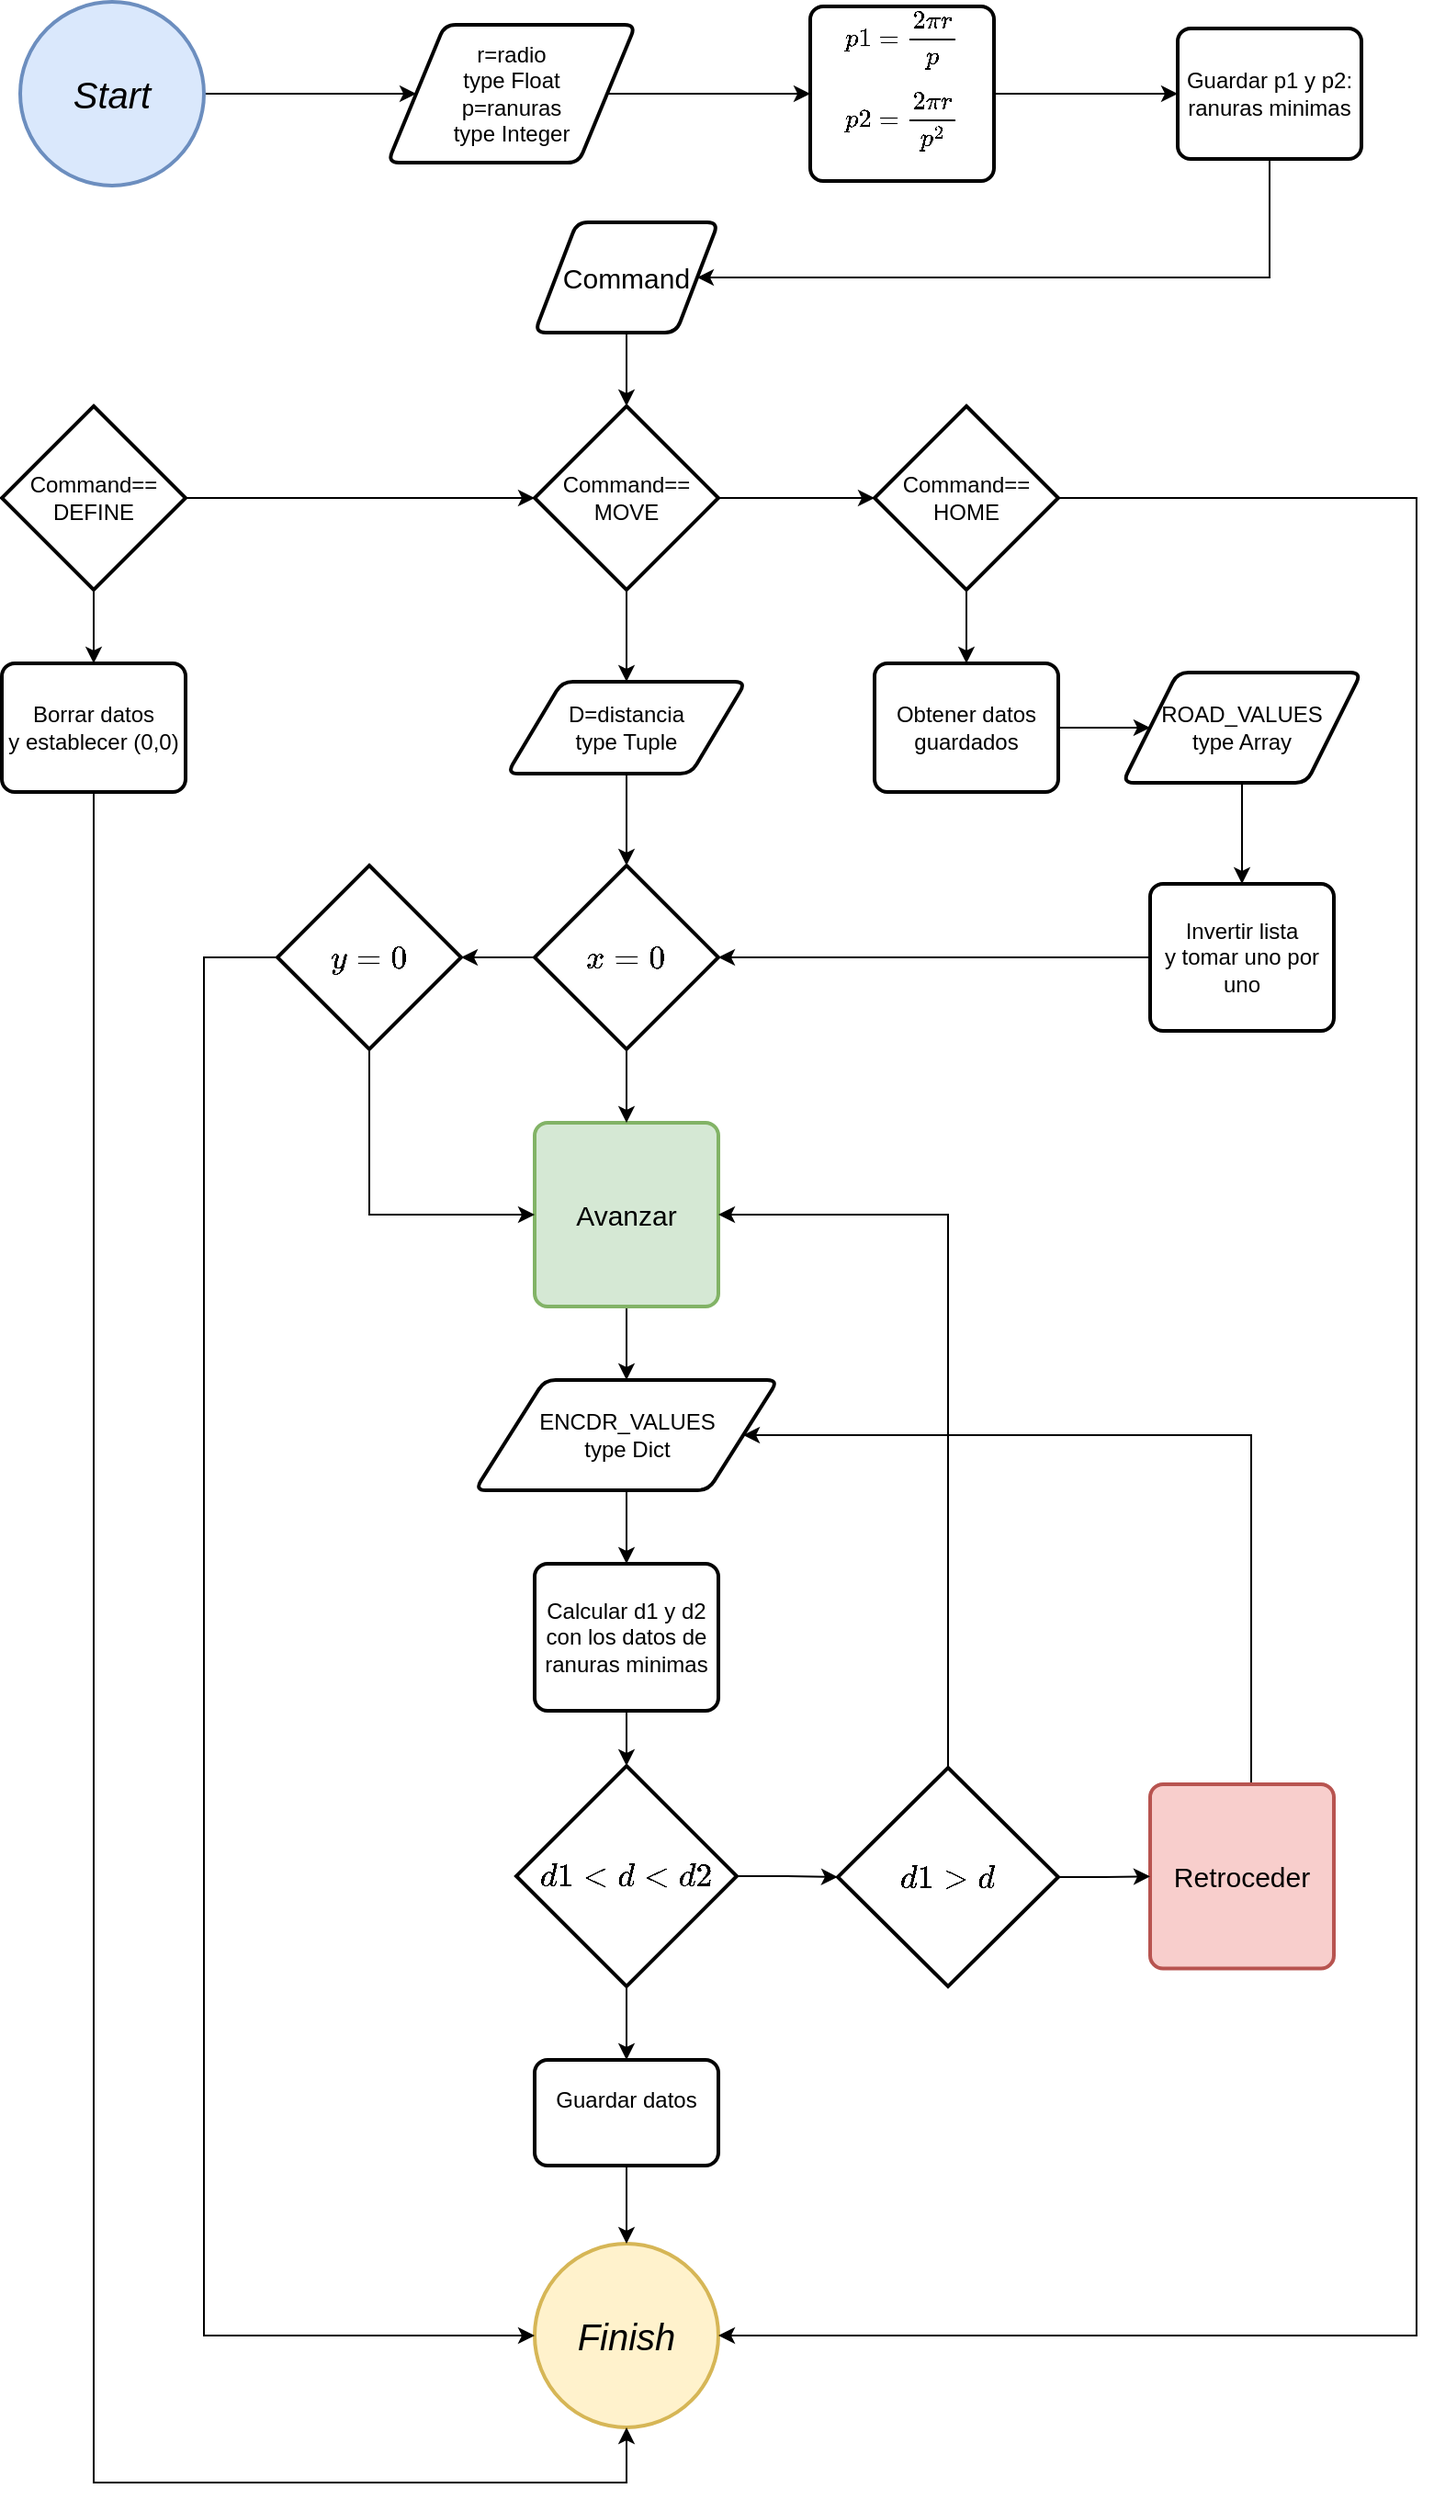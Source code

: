 <mxfile version="21.1.6" type="github">
  <diagram name="Página-1" id="Wb2sdP-foGY910zdMe5R">
    <mxGraphModel dx="1414" dy="1940" grid="1" gridSize="10" guides="1" tooltips="1" connect="1" arrows="1" fold="1" page="1" pageScale="1" pageWidth="827" pageHeight="1169" math="1" shadow="0">
      <root>
        <mxCell id="0" />
        <mxCell id="1" parent="0" />
        <mxCell id="2SVSXBVDucoTbBnyecis-43" style="edgeStyle=orthogonalEdgeStyle;rounded=0;orthogonalLoop=1;jettySize=auto;html=1;entryX=0;entryY=0.5;entryDx=0;entryDy=0;" edge="1" parent="1" source="uxVfwHRj6BvU52MU_2wL-2" target="2SVSXBVDucoTbBnyecis-45">
          <mxGeometry relative="1" as="geometry" />
        </mxCell>
        <mxCell id="uxVfwHRj6BvU52MU_2wL-2" value="&lt;font style=&quot;font-size: 20px;&quot;&gt;&lt;i&gt;Start&lt;/i&gt;&lt;/font&gt;" style="strokeWidth=2;html=1;shape=mxgraph.flowchart.start_2;whiteSpace=wrap;fillColor=#dae8fc;strokeColor=#6c8ebf;" parent="1" vertex="1">
          <mxGeometry x="20" y="-1130" width="100" height="100" as="geometry" />
        </mxCell>
        <mxCell id="uxVfwHRj6BvU52MU_2wL-4" value="&lt;i&gt;&lt;font style=&quot;font-size: 20px;&quot;&gt;Finish&lt;/font&gt;&lt;/i&gt;" style="strokeWidth=2;html=1;shape=mxgraph.flowchart.start_2;whiteSpace=wrap;align=center;fillColor=#fff2cc;strokeColor=#d6b656;" parent="1" vertex="1">
          <mxGeometry x="300" y="90" width="100" height="100" as="geometry" />
        </mxCell>
        <mxCell id="2SVSXBVDucoTbBnyecis-40" style="edgeStyle=orthogonalEdgeStyle;rounded=0;orthogonalLoop=1;jettySize=auto;html=1;entryX=0.5;entryY=0;entryDx=0;entryDy=0;" edge="1" parent="1" source="uxVfwHRj6BvU52MU_2wL-14" target="2SVSXBVDucoTbBnyecis-42">
          <mxGeometry relative="1" as="geometry">
            <mxPoint x="310" y="-210" as="targetPoint" />
          </mxGeometry>
        </mxCell>
        <mxCell id="uxVfwHRj6BvU52MU_2wL-14" value="&lt;font style=&quot;font-size: 15px;&quot;&gt;Avanzar&lt;/font&gt;" style="rounded=1;whiteSpace=wrap;html=1;absoluteArcSize=1;arcSize=14;strokeWidth=2;fillColor=#d5e8d4;strokeColor=#82b366;" parent="1" vertex="1">
          <mxGeometry x="300" y="-520" width="100" height="100" as="geometry" />
        </mxCell>
        <mxCell id="2SVSXBVDucoTbBnyecis-88" style="edgeStyle=orthogonalEdgeStyle;rounded=0;orthogonalLoop=1;jettySize=auto;html=1;entryX=1;entryY=0.5;entryDx=0;entryDy=0;" edge="1" parent="1" source="uxVfwHRj6BvU52MU_2wL-15" target="2SVSXBVDucoTbBnyecis-42">
          <mxGeometry relative="1" as="geometry">
            <Array as="points">
              <mxPoint x="690" y="-350" />
            </Array>
          </mxGeometry>
        </mxCell>
        <mxCell id="uxVfwHRj6BvU52MU_2wL-15" value="&lt;font style=&quot;font-size: 15px;&quot;&gt;Retroceder&lt;/font&gt;" style="rounded=1;whiteSpace=wrap;html=1;absoluteArcSize=1;arcSize=14;strokeWidth=2;fillColor=#f8cecc;strokeColor=#b85450;" parent="1" vertex="1">
          <mxGeometry x="635" y="-160" width="100" height="100.25" as="geometry" />
        </mxCell>
        <mxCell id="2SVSXBVDucoTbBnyecis-44" value="" style="edgeStyle=orthogonalEdgeStyle;rounded=0;orthogonalLoop=1;jettySize=auto;html=1;" edge="1" parent="1" source="uxVfwHRj6BvU52MU_2wL-18" target="2SVSXBVDucoTbBnyecis-3">
          <mxGeometry relative="1" as="geometry" />
        </mxCell>
        <mxCell id="uxVfwHRj6BvU52MU_2wL-18" value="&lt;font style=&quot;font-size: 15px;&quot;&gt;Command&lt;/font&gt;" style="shape=parallelogram;html=1;strokeWidth=2;perimeter=parallelogramPerimeter;whiteSpace=wrap;rounded=1;arcSize=12;size=0.23;" parent="1" vertex="1">
          <mxGeometry x="300" y="-1010" width="100" height="60" as="geometry" />
        </mxCell>
        <mxCell id="2SVSXBVDucoTbBnyecis-9" style="edgeStyle=orthogonalEdgeStyle;rounded=0;orthogonalLoop=1;jettySize=auto;html=1;entryX=0;entryY=0.5;entryDx=0;entryDy=0;entryPerimeter=0;" edge="1" parent="1" source="2SVSXBVDucoTbBnyecis-2" target="2SVSXBVDucoTbBnyecis-3">
          <mxGeometry relative="1" as="geometry" />
        </mxCell>
        <mxCell id="2SVSXBVDucoTbBnyecis-12" value="" style="edgeStyle=orthogonalEdgeStyle;rounded=0;orthogonalLoop=1;jettySize=auto;html=1;" edge="1" parent="1" source="2SVSXBVDucoTbBnyecis-2" target="2SVSXBVDucoTbBnyecis-11">
          <mxGeometry relative="1" as="geometry" />
        </mxCell>
        <mxCell id="2SVSXBVDucoTbBnyecis-2" value="&lt;div&gt;Command==&lt;/div&gt;&lt;div&gt;DEFINE&lt;br&gt;&lt;/div&gt;" style="strokeWidth=2;html=1;shape=mxgraph.flowchart.decision;whiteSpace=wrap;" vertex="1" parent="1">
          <mxGeometry x="10" y="-910" width="100" height="100" as="geometry" />
        </mxCell>
        <mxCell id="2SVSXBVDucoTbBnyecis-10" style="edgeStyle=orthogonalEdgeStyle;rounded=0;orthogonalLoop=1;jettySize=auto;html=1;" edge="1" parent="1" source="2SVSXBVDucoTbBnyecis-3" target="2SVSXBVDucoTbBnyecis-4">
          <mxGeometry relative="1" as="geometry">
            <mxPoint x="670" y="-860" as="targetPoint" />
          </mxGeometry>
        </mxCell>
        <mxCell id="2SVSXBVDucoTbBnyecis-23" style="edgeStyle=orthogonalEdgeStyle;rounded=0;orthogonalLoop=1;jettySize=auto;html=1;" edge="1" parent="1" source="2SVSXBVDucoTbBnyecis-3" target="2SVSXBVDucoTbBnyecis-22">
          <mxGeometry relative="1" as="geometry" />
        </mxCell>
        <mxCell id="2SVSXBVDucoTbBnyecis-3" value="&lt;div&gt;Command==&lt;/div&gt;&lt;div&gt;MOVE&lt;br&gt;&lt;/div&gt;" style="strokeWidth=2;html=1;shape=mxgraph.flowchart.decision;whiteSpace=wrap;" vertex="1" parent="1">
          <mxGeometry x="300" y="-910" width="100" height="100" as="geometry" />
        </mxCell>
        <mxCell id="2SVSXBVDucoTbBnyecis-82" style="edgeStyle=orthogonalEdgeStyle;rounded=0;orthogonalLoop=1;jettySize=auto;html=1;entryX=0.5;entryY=0;entryDx=0;entryDy=0;" edge="1" parent="1" source="2SVSXBVDucoTbBnyecis-4" target="2SVSXBVDucoTbBnyecis-15">
          <mxGeometry relative="1" as="geometry" />
        </mxCell>
        <mxCell id="2SVSXBVDucoTbBnyecis-83" style="edgeStyle=orthogonalEdgeStyle;rounded=0;orthogonalLoop=1;jettySize=auto;html=1;entryX=1;entryY=0.5;entryDx=0;entryDy=0;entryPerimeter=0;" edge="1" parent="1" source="2SVSXBVDucoTbBnyecis-4" target="uxVfwHRj6BvU52MU_2wL-4">
          <mxGeometry relative="1" as="geometry">
            <mxPoint x="790" y="300" as="targetPoint" />
            <Array as="points">
              <mxPoint x="780" y="-860" />
              <mxPoint x="780" y="140" />
            </Array>
          </mxGeometry>
        </mxCell>
        <mxCell id="2SVSXBVDucoTbBnyecis-4" value="&lt;div&gt;Command==&lt;/div&gt;&lt;div&gt;HOME&lt;/div&gt;" style="strokeWidth=2;html=1;shape=mxgraph.flowchart.decision;whiteSpace=wrap;" vertex="1" parent="1">
          <mxGeometry x="485" y="-910" width="100" height="100" as="geometry" />
        </mxCell>
        <mxCell id="2SVSXBVDucoTbBnyecis-13" style="edgeStyle=orthogonalEdgeStyle;rounded=0;orthogonalLoop=1;jettySize=auto;html=1;entryX=0.5;entryY=1;entryDx=0;entryDy=0;entryPerimeter=0;exitX=0.5;exitY=1;exitDx=0;exitDy=0;" edge="1" parent="1" source="2SVSXBVDucoTbBnyecis-11" target="uxVfwHRj6BvU52MU_2wL-4">
          <mxGeometry relative="1" as="geometry">
            <mxPoint x="440" y="530" as="targetPoint" />
            <mxPoint x="90" y="-670" as="sourcePoint" />
            <Array as="points">
              <mxPoint x="60" y="220" />
              <mxPoint x="350" y="220" />
            </Array>
          </mxGeometry>
        </mxCell>
        <mxCell id="2SVSXBVDucoTbBnyecis-11" value="&lt;div&gt;Borrar datos&lt;/div&gt;&lt;div&gt;y establecer (0,0)&lt;br&gt;&lt;/div&gt;" style="rounded=1;whiteSpace=wrap;html=1;absoluteArcSize=1;arcSize=14;strokeWidth=2;" vertex="1" parent="1">
          <mxGeometry x="10" y="-770" width="100" height="70" as="geometry" />
        </mxCell>
        <mxCell id="2SVSXBVDucoTbBnyecis-84" value="" style="edgeStyle=orthogonalEdgeStyle;rounded=0;orthogonalLoop=1;jettySize=auto;html=1;" edge="1" parent="1" source="2SVSXBVDucoTbBnyecis-15" target="2SVSXBVDucoTbBnyecis-19">
          <mxGeometry relative="1" as="geometry" />
        </mxCell>
        <mxCell id="2SVSXBVDucoTbBnyecis-15" value="&lt;div&gt;Obtener datos&lt;/div&gt;&lt;div&gt;guardados&lt;br&gt;&lt;/div&gt;" style="rounded=1;whiteSpace=wrap;html=1;absoluteArcSize=1;arcSize=14;strokeWidth=2;" vertex="1" parent="1">
          <mxGeometry x="485" y="-770" width="100" height="70" as="geometry" />
        </mxCell>
        <mxCell id="2SVSXBVDucoTbBnyecis-85" style="edgeStyle=orthogonalEdgeStyle;rounded=0;orthogonalLoop=1;jettySize=auto;html=1;entryX=0.5;entryY=0;entryDx=0;entryDy=0;" edge="1" parent="1" source="2SVSXBVDucoTbBnyecis-19" target="2SVSXBVDucoTbBnyecis-25">
          <mxGeometry relative="1" as="geometry" />
        </mxCell>
        <mxCell id="2SVSXBVDucoTbBnyecis-19" value="&lt;div&gt;ROAD_VALUES&lt;/div&gt;&lt;div&gt;type Array&lt;br&gt;&lt;/div&gt;" style="shape=parallelogram;html=1;strokeWidth=2;perimeter=parallelogramPerimeter;whiteSpace=wrap;rounded=1;arcSize=12;size=0.23;" vertex="1" parent="1">
          <mxGeometry x="620" y="-765" width="130" height="60" as="geometry" />
        </mxCell>
        <mxCell id="2SVSXBVDucoTbBnyecis-33" style="edgeStyle=orthogonalEdgeStyle;rounded=0;orthogonalLoop=1;jettySize=auto;html=1;entryX=0.5;entryY=0;entryDx=0;entryDy=0;entryPerimeter=0;" edge="1" parent="1" source="2SVSXBVDucoTbBnyecis-22" target="2SVSXBVDucoTbBnyecis-30">
          <mxGeometry relative="1" as="geometry">
            <mxPoint x="370" y="-630" as="targetPoint" />
          </mxGeometry>
        </mxCell>
        <mxCell id="2SVSXBVDucoTbBnyecis-22" value="&lt;div&gt;D=distancia&lt;br&gt;&lt;/div&gt;&lt;div&gt;type Tuple&lt;/div&gt;" style="shape=parallelogram;html=1;strokeWidth=2;perimeter=parallelogramPerimeter;whiteSpace=wrap;rounded=1;arcSize=12;size=0.23;" vertex="1" parent="1">
          <mxGeometry x="285" y="-760" width="130" height="50" as="geometry" />
        </mxCell>
        <mxCell id="2SVSXBVDucoTbBnyecis-24" style="edgeStyle=orthogonalEdgeStyle;rounded=0;orthogonalLoop=1;jettySize=auto;html=1;exitX=0.5;exitY=1;exitDx=0;exitDy=0;" edge="1" parent="1" source="2SVSXBVDucoTbBnyecis-22" target="2SVSXBVDucoTbBnyecis-22">
          <mxGeometry relative="1" as="geometry" />
        </mxCell>
        <mxCell id="2SVSXBVDucoTbBnyecis-86" style="edgeStyle=orthogonalEdgeStyle;rounded=0;orthogonalLoop=1;jettySize=auto;html=1;entryX=1;entryY=0.5;entryDx=0;entryDy=0;entryPerimeter=0;" edge="1" parent="1" source="2SVSXBVDucoTbBnyecis-25" target="2SVSXBVDucoTbBnyecis-30">
          <mxGeometry relative="1" as="geometry">
            <mxPoint x="410" y="-610" as="targetPoint" />
          </mxGeometry>
        </mxCell>
        <mxCell id="2SVSXBVDucoTbBnyecis-25" value="&lt;div&gt;Invertir lista&lt;/div&gt;&lt;div&gt;y tomar uno por uno&lt;br&gt;&lt;/div&gt;" style="rounded=1;whiteSpace=wrap;html=1;absoluteArcSize=1;arcSize=14;strokeWidth=2;" vertex="1" parent="1">
          <mxGeometry x="635" y="-650" width="100" height="80" as="geometry" />
        </mxCell>
        <mxCell id="2SVSXBVDucoTbBnyecis-75" style="edgeStyle=orthogonalEdgeStyle;rounded=0;orthogonalLoop=1;jettySize=auto;html=1;entryX=0.5;entryY=0;entryDx=0;entryDy=0;entryPerimeter=0;" edge="1" parent="1" source="2SVSXBVDucoTbBnyecis-27" target="uxVfwHRj6BvU52MU_2wL-4">
          <mxGeometry relative="1" as="geometry" />
        </mxCell>
        <mxCell id="2SVSXBVDucoTbBnyecis-27" value="&lt;div&gt;Guardar datos&lt;/div&gt;&lt;div&gt;&lt;br&gt;&lt;/div&gt;" style="rounded=1;whiteSpace=wrap;html=1;absoluteArcSize=1;arcSize=14;strokeWidth=2;" vertex="1" parent="1">
          <mxGeometry x="300" y="-10" width="100" height="57.5" as="geometry" />
        </mxCell>
        <mxCell id="2SVSXBVDucoTbBnyecis-35" style="edgeStyle=orthogonalEdgeStyle;rounded=0;orthogonalLoop=1;jettySize=auto;html=1;entryX=1;entryY=0.5;entryDx=0;entryDy=0;entryPerimeter=0;" edge="1" parent="1" source="2SVSXBVDucoTbBnyecis-30" target="2SVSXBVDucoTbBnyecis-32">
          <mxGeometry relative="1" as="geometry" />
        </mxCell>
        <mxCell id="2SVSXBVDucoTbBnyecis-39" style="edgeStyle=orthogonalEdgeStyle;rounded=0;orthogonalLoop=1;jettySize=auto;html=1;entryX=0.5;entryY=0;entryDx=0;entryDy=0;" edge="1" parent="1" source="2SVSXBVDucoTbBnyecis-30" target="uxVfwHRj6BvU52MU_2wL-14">
          <mxGeometry relative="1" as="geometry" />
        </mxCell>
        <mxCell id="2SVSXBVDucoTbBnyecis-30" value="&lt;font style=&quot;font-size: 15px;&quot;&gt;$$x=0$$&lt;/font&gt;" style="strokeWidth=2;html=1;shape=mxgraph.flowchart.decision;whiteSpace=wrap;" vertex="1" parent="1">
          <mxGeometry x="300" y="-660" width="100" height="100" as="geometry" />
        </mxCell>
        <mxCell id="2SVSXBVDucoTbBnyecis-36" style="edgeStyle=orthogonalEdgeStyle;rounded=0;orthogonalLoop=1;jettySize=auto;html=1;entryX=0;entryY=0.5;entryDx=0;entryDy=0;entryPerimeter=0;" edge="1" parent="1" source="2SVSXBVDucoTbBnyecis-32" target="uxVfwHRj6BvU52MU_2wL-4">
          <mxGeometry relative="1" as="geometry">
            <Array as="points">
              <mxPoint x="120" y="-610" />
              <mxPoint x="120" y="140" />
            </Array>
          </mxGeometry>
        </mxCell>
        <mxCell id="2SVSXBVDucoTbBnyecis-38" style="edgeStyle=orthogonalEdgeStyle;rounded=0;orthogonalLoop=1;jettySize=auto;html=1;entryX=0;entryY=0.5;entryDx=0;entryDy=0;exitX=0.5;exitY=1;exitDx=0;exitDy=0;exitPerimeter=0;" edge="1" parent="1" source="2SVSXBVDucoTbBnyecis-32" target="uxVfwHRj6BvU52MU_2wL-14">
          <mxGeometry relative="1" as="geometry" />
        </mxCell>
        <mxCell id="2SVSXBVDucoTbBnyecis-32" value="&lt;font style=&quot;font-size: 15px;&quot;&gt;$$y=0$$&lt;/font&gt;" style="strokeWidth=2;html=1;shape=mxgraph.flowchart.decision;whiteSpace=wrap;" vertex="1" parent="1">
          <mxGeometry x="160" y="-660" width="100" height="100" as="geometry" />
        </mxCell>
        <mxCell id="2SVSXBVDucoTbBnyecis-55" style="edgeStyle=orthogonalEdgeStyle;rounded=0;orthogonalLoop=1;jettySize=auto;html=1;entryX=0.5;entryY=0;entryDx=0;entryDy=0;" edge="1" parent="1" source="2SVSXBVDucoTbBnyecis-42" target="2SVSXBVDucoTbBnyecis-51">
          <mxGeometry relative="1" as="geometry" />
        </mxCell>
        <mxCell id="2SVSXBVDucoTbBnyecis-42" value="&lt;div&gt;ENCDR_VALUES&lt;/div&gt;&lt;div&gt;type Dict&lt;br&gt;&lt;/div&gt;" style="shape=parallelogram;html=1;strokeWidth=2;perimeter=parallelogramPerimeter;whiteSpace=wrap;rounded=1;arcSize=12;size=0.23;" vertex="1" parent="1">
          <mxGeometry x="267.5" y="-380" width="165" height="60" as="geometry" />
        </mxCell>
        <mxCell id="2SVSXBVDucoTbBnyecis-47" style="edgeStyle=orthogonalEdgeStyle;rounded=0;orthogonalLoop=1;jettySize=auto;html=1;entryX=0;entryY=0.5;entryDx=0;entryDy=0;" edge="1" parent="1" source="2SVSXBVDucoTbBnyecis-45" target="2SVSXBVDucoTbBnyecis-46">
          <mxGeometry relative="1" as="geometry" />
        </mxCell>
        <mxCell id="2SVSXBVDucoTbBnyecis-45" value="&lt;div&gt;r=radio&lt;br&gt;&lt;/div&gt;&lt;div&gt;type Float&lt;/div&gt;&lt;div&gt;p=ranuras&lt;/div&gt;&lt;div&gt;type Integer&lt;/div&gt;" style="shape=parallelogram;html=1;strokeWidth=2;perimeter=parallelogramPerimeter;whiteSpace=wrap;rounded=1;arcSize=12;size=0.23;" vertex="1" parent="1">
          <mxGeometry x="220" y="-1117.5" width="135" height="75" as="geometry" />
        </mxCell>
        <mxCell id="2SVSXBVDucoTbBnyecis-49" style="edgeStyle=orthogonalEdgeStyle;rounded=0;orthogonalLoop=1;jettySize=auto;html=1;entryX=0;entryY=0.5;entryDx=0;entryDy=0;" edge="1" parent="1" source="2SVSXBVDucoTbBnyecis-46" target="2SVSXBVDucoTbBnyecis-48">
          <mxGeometry relative="1" as="geometry" />
        </mxCell>
        <mxCell id="2SVSXBVDucoTbBnyecis-46" value="&lt;div&gt;$$p1=\frac{2\pi r}{p}$$&lt;/div&gt;&lt;div&gt;$$p2=\frac{2\pi r}{p^{2}}$$&lt;/div&gt;&lt;div&gt;&lt;br&gt;&lt;/div&gt;" style="rounded=1;whiteSpace=wrap;html=1;absoluteArcSize=1;arcSize=14;strokeWidth=2;" vertex="1" parent="1">
          <mxGeometry x="450" y="-1127.5" width="100" height="95" as="geometry" />
        </mxCell>
        <mxCell id="2SVSXBVDucoTbBnyecis-50" style="edgeStyle=orthogonalEdgeStyle;rounded=0;orthogonalLoop=1;jettySize=auto;html=1;entryX=1;entryY=0.5;entryDx=0;entryDy=0;" edge="1" parent="1" source="2SVSXBVDucoTbBnyecis-48" target="uxVfwHRj6BvU52MU_2wL-18">
          <mxGeometry relative="1" as="geometry">
            <Array as="points">
              <mxPoint x="700" y="-980" />
            </Array>
          </mxGeometry>
        </mxCell>
        <mxCell id="2SVSXBVDucoTbBnyecis-48" value="&lt;div&gt;Guardar p1 y p2:&lt;/div&gt;&lt;div&gt;ranuras minimas&lt;br&gt;&lt;/div&gt;" style="rounded=1;whiteSpace=wrap;html=1;absoluteArcSize=1;arcSize=14;strokeWidth=2;" vertex="1" parent="1">
          <mxGeometry x="650" y="-1115.5" width="100" height="71" as="geometry" />
        </mxCell>
        <mxCell id="2SVSXBVDucoTbBnyecis-78" style="edgeStyle=orthogonalEdgeStyle;rounded=0;orthogonalLoop=1;jettySize=auto;html=1;entryX=0.5;entryY=0;entryDx=0;entryDy=0;entryPerimeter=0;" edge="1" parent="1" source="2SVSXBVDucoTbBnyecis-51" target="2SVSXBVDucoTbBnyecis-56">
          <mxGeometry relative="1" as="geometry" />
        </mxCell>
        <mxCell id="2SVSXBVDucoTbBnyecis-51" value="&lt;div&gt;Calcular d1 y d2&lt;/div&gt;&lt;div&gt;con los datos de ranuras minimas&lt;br&gt;&lt;/div&gt;" style="rounded=1;whiteSpace=wrap;html=1;absoluteArcSize=1;arcSize=14;strokeWidth=2;" vertex="1" parent="1">
          <mxGeometry x="300" y="-280" width="100" height="80" as="geometry" />
        </mxCell>
        <mxCell id="2SVSXBVDucoTbBnyecis-72" style="edgeStyle=orthogonalEdgeStyle;rounded=0;orthogonalLoop=1;jettySize=auto;html=1;entryX=0;entryY=0.5;entryDx=0;entryDy=0;entryPerimeter=0;" edge="1" parent="1" source="2SVSXBVDucoTbBnyecis-56" target="2SVSXBVDucoTbBnyecis-58">
          <mxGeometry relative="1" as="geometry" />
        </mxCell>
        <mxCell id="2SVSXBVDucoTbBnyecis-74" style="edgeStyle=orthogonalEdgeStyle;rounded=0;orthogonalLoop=1;jettySize=auto;html=1;entryX=0.5;entryY=0;entryDx=0;entryDy=0;" edge="1" parent="1" source="2SVSXBVDucoTbBnyecis-56" target="2SVSXBVDucoTbBnyecis-27">
          <mxGeometry relative="1" as="geometry" />
        </mxCell>
        <mxCell id="2SVSXBVDucoTbBnyecis-56" value="&lt;font style=&quot;font-size: 15px;&quot;&gt;$$d1&amp;lt;d&amp;lt;d2$$&lt;/font&gt;" style="strokeWidth=2;html=1;shape=mxgraph.flowchart.decision;whiteSpace=wrap;" vertex="1" parent="1">
          <mxGeometry x="290" y="-170" width="120" height="120" as="geometry" />
        </mxCell>
        <mxCell id="2SVSXBVDucoTbBnyecis-64" style="edgeStyle=orthogonalEdgeStyle;rounded=0;orthogonalLoop=1;jettySize=auto;html=1;entryX=0;entryY=0.5;entryDx=0;entryDy=0;" edge="1" parent="1" source="2SVSXBVDucoTbBnyecis-58" target="uxVfwHRj6BvU52MU_2wL-15">
          <mxGeometry relative="1" as="geometry" />
        </mxCell>
        <mxCell id="2SVSXBVDucoTbBnyecis-73" style="edgeStyle=orthogonalEdgeStyle;rounded=0;orthogonalLoop=1;jettySize=auto;html=1;entryX=1;entryY=0.5;entryDx=0;entryDy=0;" edge="1" parent="1" source="2SVSXBVDucoTbBnyecis-58" target="uxVfwHRj6BvU52MU_2wL-14">
          <mxGeometry relative="1" as="geometry">
            <mxPoint x="440" y="-460" as="targetPoint" />
            <Array as="points">
              <mxPoint x="525" y="-470" />
            </Array>
          </mxGeometry>
        </mxCell>
        <mxCell id="2SVSXBVDucoTbBnyecis-58" value="&lt;font style=&quot;font-size: 15px;&quot;&gt;$$d1&amp;gt;d$$&lt;/font&gt;" style="strokeWidth=2;html=1;shape=mxgraph.flowchart.decision;whiteSpace=wrap;" vertex="1" parent="1">
          <mxGeometry x="465" y="-169" width="120" height="119" as="geometry" />
        </mxCell>
      </root>
    </mxGraphModel>
  </diagram>
</mxfile>
